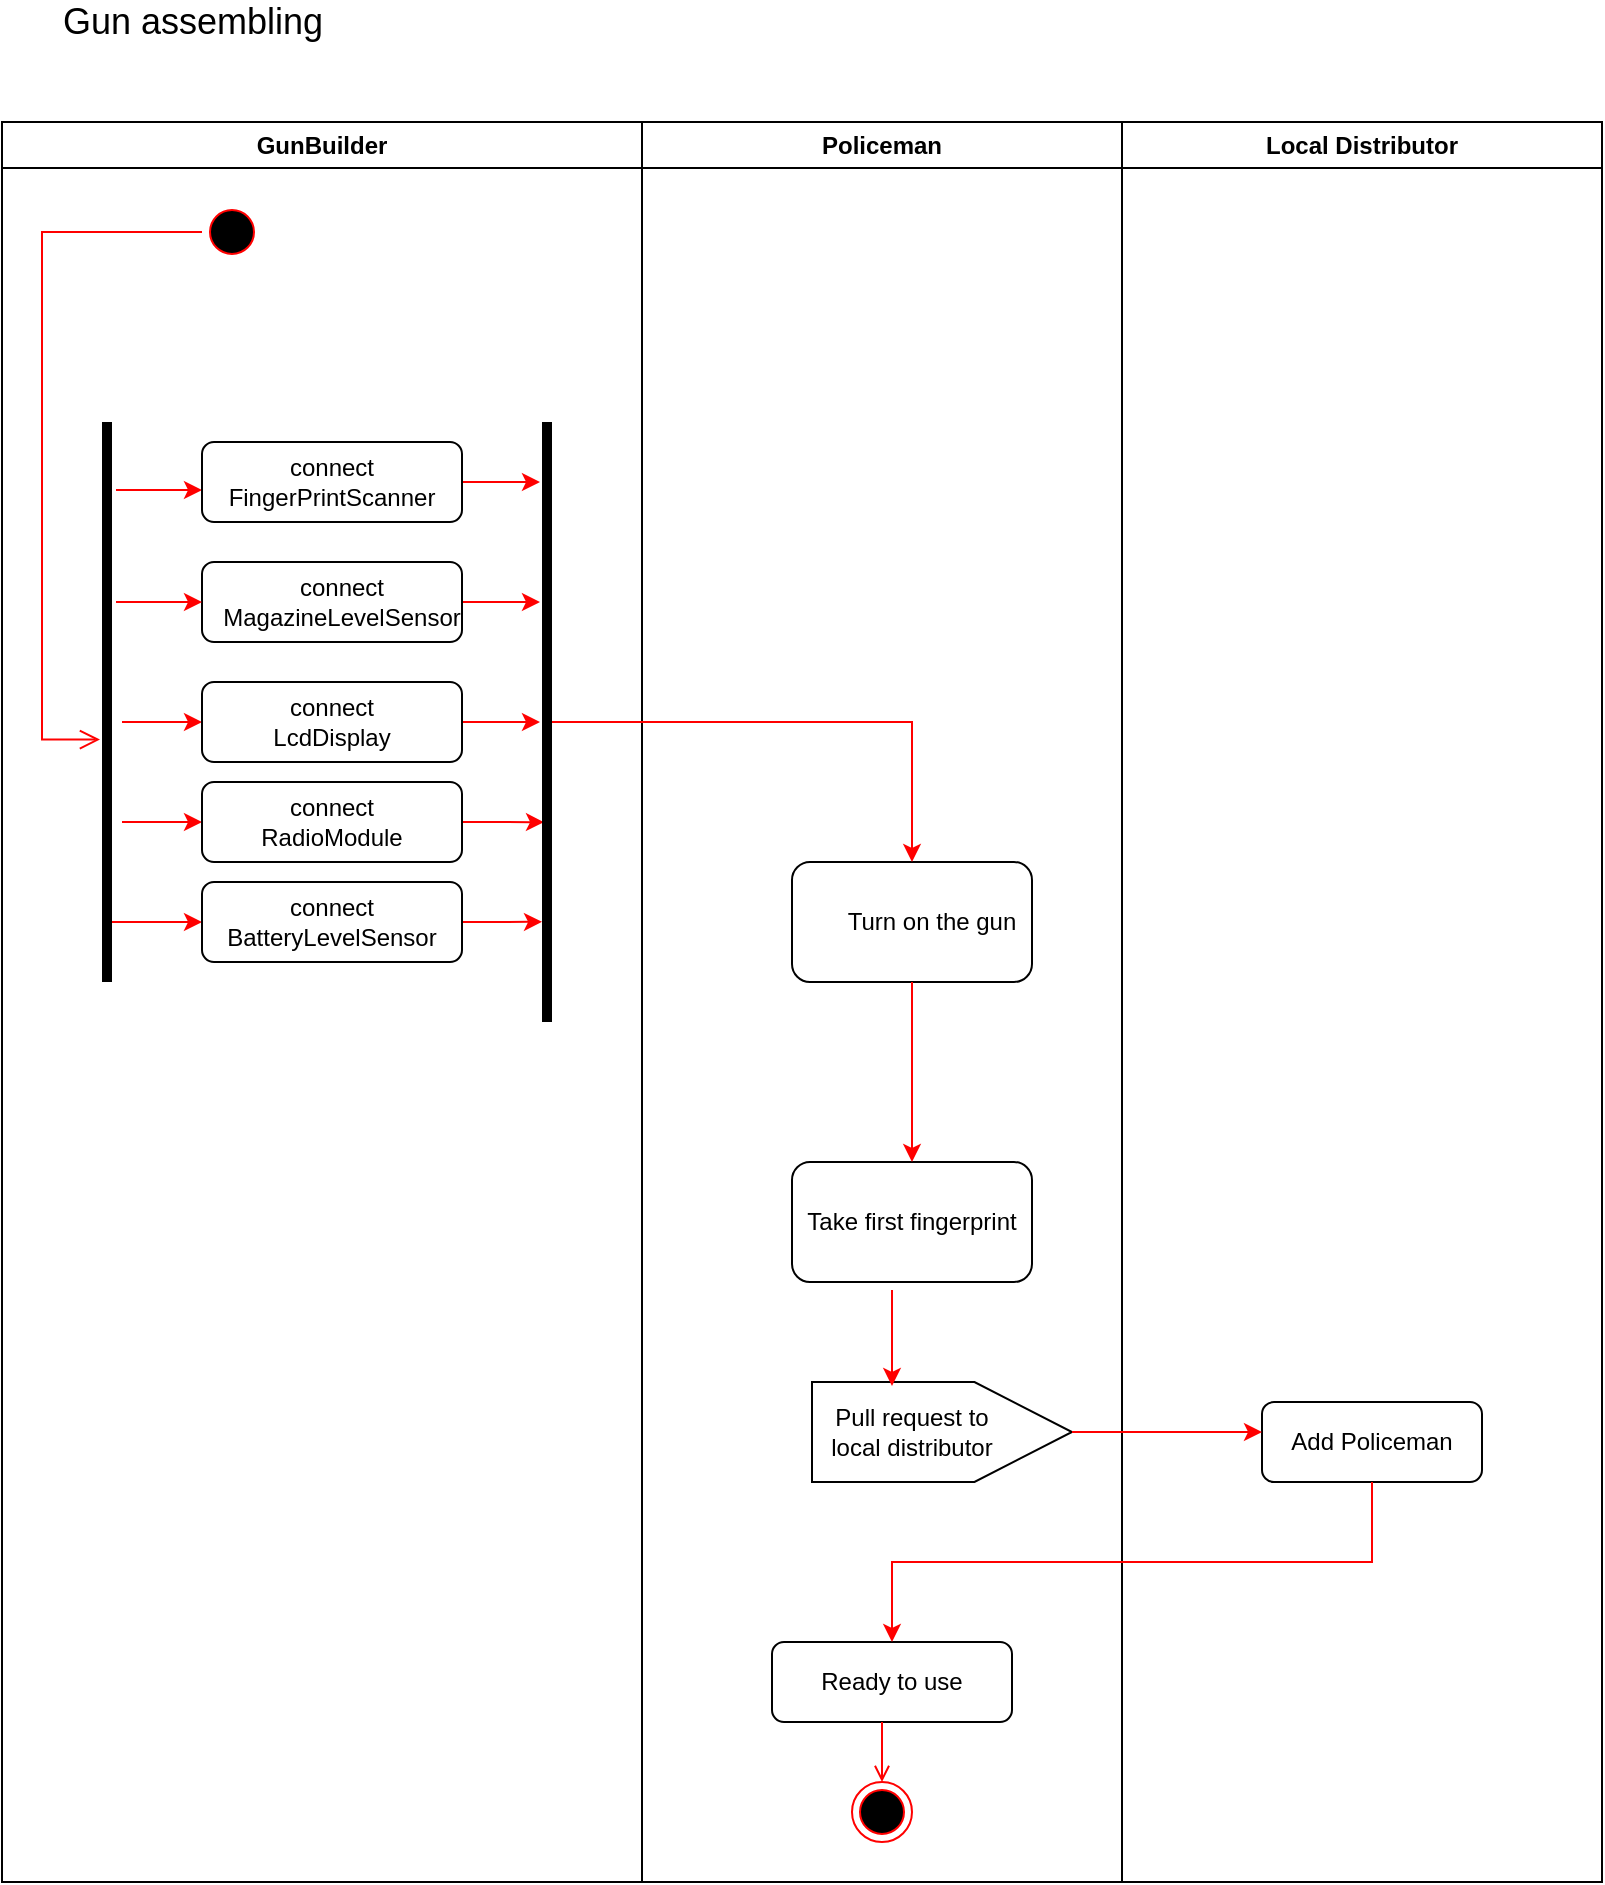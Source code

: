 <mxfile version="13.10.9" type="github">
  <diagram name="Page-1" id="0783ab3e-0a74-02c8-0abd-f7b4e66b4bec">
    <mxGraphModel dx="868" dy="1551" grid="1" gridSize="10" guides="1" tooltips="1" connect="1" arrows="1" fold="1" page="1" pageScale="1" pageWidth="850" pageHeight="1100" background="#ffffff" math="0" shadow="0">
      <root>
        <mxCell id="0" />
        <mxCell id="1" parent="0" />
        <mxCell id="a6HV5OsHGUTdc41z4olO-1" value="GunBuilder" style="swimlane;whiteSpace=wrap" parent="1" vertex="1">
          <mxGeometry x="30" y="-980" width="320" height="880" as="geometry" />
        </mxCell>
        <mxCell id="a6HV5OsHGUTdc41z4olO-2" value="" style="ellipse;shape=startState;fillColor=#000000;strokeColor=#ff0000;" parent="a6HV5OsHGUTdc41z4olO-1" vertex="1">
          <mxGeometry x="100" y="40" width="30" height="30" as="geometry" />
        </mxCell>
        <mxCell id="a6HV5OsHGUTdc41z4olO-3" value="" style="edgeStyle=elbowEdgeStyle;elbow=horizontal;verticalAlign=bottom;endArrow=open;endSize=8;strokeColor=#FF0000;endFill=1;rounded=0;entryX=-0.2;entryY=0.567;entryDx=0;entryDy=0;entryPerimeter=0;" parent="a6HV5OsHGUTdc41z4olO-1" source="a6HV5OsHGUTdc41z4olO-2" target="a6HV5OsHGUTdc41z4olO-39" edge="1">
          <mxGeometry x="100" y="40" as="geometry">
            <mxPoint x="10" y="250" as="targetPoint" />
            <Array as="points">
              <mxPoint x="20" y="170" />
            </Array>
          </mxGeometry>
        </mxCell>
        <mxCell id="a6HV5OsHGUTdc41z4olO-39" value="" style="html=1;points=[];perimeter=orthogonalPerimeter;fillColor=#000000;strokeColor=none;" parent="a6HV5OsHGUTdc41z4olO-1" vertex="1">
          <mxGeometry x="50" y="150" width="5" height="280" as="geometry" />
        </mxCell>
        <mxCell id="a6HV5OsHGUTdc41z4olO-40" value="" style="endArrow=classic;html=1;strokeColor=#FF0000;" parent="a6HV5OsHGUTdc41z4olO-1" edge="1">
          <mxGeometry width="50" height="50" relative="1" as="geometry">
            <mxPoint x="57" y="184" as="sourcePoint" />
            <mxPoint x="100" y="184" as="targetPoint" />
          </mxGeometry>
        </mxCell>
        <mxCell id="a6HV5OsHGUTdc41z4olO-60" style="edgeStyle=orthogonalEdgeStyle;rounded=0;orthogonalLoop=1;jettySize=auto;html=1;entryX=-0.2;entryY=0.1;entryDx=0;entryDy=0;entryPerimeter=0;strokeColor=#FF0000;" parent="a6HV5OsHGUTdc41z4olO-1" source="a6HV5OsHGUTdc41z4olO-41" target="a6HV5OsHGUTdc41z4olO-59" edge="1">
          <mxGeometry relative="1" as="geometry" />
        </mxCell>
        <mxCell id="a6HV5OsHGUTdc41z4olO-41" value="" style="rounded=1;whiteSpace=wrap;html=1;" parent="a6HV5OsHGUTdc41z4olO-1" vertex="1">
          <mxGeometry x="100" y="160" width="130" height="40" as="geometry" />
        </mxCell>
        <mxCell id="a6HV5OsHGUTdc41z4olO-44" value="connect FingerPrintScanner" style="text;html=1;strokeColor=none;fillColor=none;align=center;verticalAlign=middle;whiteSpace=wrap;rounded=0;" parent="a6HV5OsHGUTdc41z4olO-1" vertex="1">
          <mxGeometry x="145" y="170" width="40" height="20" as="geometry" />
        </mxCell>
        <mxCell id="a6HV5OsHGUTdc41z4olO-61" style="edgeStyle=orthogonalEdgeStyle;rounded=0;orthogonalLoop=1;jettySize=auto;html=1;entryX=-0.2;entryY=0.3;entryDx=0;entryDy=0;entryPerimeter=0;strokeColor=#FF0000;" parent="a6HV5OsHGUTdc41z4olO-1" source="a6HV5OsHGUTdc41z4olO-45" target="a6HV5OsHGUTdc41z4olO-59" edge="1">
          <mxGeometry relative="1" as="geometry" />
        </mxCell>
        <mxCell id="a6HV5OsHGUTdc41z4olO-45" value="" style="rounded=1;whiteSpace=wrap;html=1;" parent="a6HV5OsHGUTdc41z4olO-1" vertex="1">
          <mxGeometry x="100" y="220" width="130" height="40" as="geometry" />
        </mxCell>
        <mxCell id="a6HV5OsHGUTdc41z4olO-46" value="connect MagazineLevelSensor" style="text;html=1;strokeColor=none;fillColor=none;align=center;verticalAlign=middle;whiteSpace=wrap;rounded=0;" parent="a6HV5OsHGUTdc41z4olO-1" vertex="1">
          <mxGeometry x="150" y="230" width="40" height="20" as="geometry" />
        </mxCell>
        <mxCell id="a6HV5OsHGUTdc41z4olO-48" value="" style="endArrow=classic;html=1;strokeColor=#FF0000;" parent="a6HV5OsHGUTdc41z4olO-1" edge="1">
          <mxGeometry width="50" height="50" relative="1" as="geometry">
            <mxPoint x="60" y="300" as="sourcePoint" />
            <mxPoint x="100" y="300" as="targetPoint" />
            <Array as="points">
              <mxPoint x="80" y="300" />
            </Array>
          </mxGeometry>
        </mxCell>
        <mxCell id="a6HV5OsHGUTdc41z4olO-62" style="edgeStyle=orthogonalEdgeStyle;rounded=0;orthogonalLoop=1;jettySize=auto;html=1;entryX=-0.2;entryY=0.5;entryDx=0;entryDy=0;entryPerimeter=0;strokeColor=#FF0000;" parent="a6HV5OsHGUTdc41z4olO-1" source="a6HV5OsHGUTdc41z4olO-49" target="a6HV5OsHGUTdc41z4olO-59" edge="1">
          <mxGeometry relative="1" as="geometry" />
        </mxCell>
        <mxCell id="a6HV5OsHGUTdc41z4olO-49" value="" style="rounded=1;whiteSpace=wrap;html=1;" parent="a6HV5OsHGUTdc41z4olO-1" vertex="1">
          <mxGeometry x="100" y="280" width="130" height="40" as="geometry" />
        </mxCell>
        <mxCell id="a6HV5OsHGUTdc41z4olO-50" value="&lt;div&gt;connect &lt;br&gt;&lt;/div&gt;&lt;div&gt;LcdDisplay&lt;br&gt;&lt;/div&gt;" style="text;html=1;strokeColor=none;fillColor=none;align=center;verticalAlign=middle;whiteSpace=wrap;rounded=0;" parent="a6HV5OsHGUTdc41z4olO-1" vertex="1">
          <mxGeometry x="145" y="290" width="40" height="20" as="geometry" />
        </mxCell>
        <mxCell id="a6HV5OsHGUTdc41z4olO-51" value="" style="endArrow=classic;html=1;strokeColor=#FF0000;" parent="a6HV5OsHGUTdc41z4olO-1" edge="1">
          <mxGeometry width="50" height="50" relative="1" as="geometry">
            <mxPoint x="60" y="350" as="sourcePoint" />
            <mxPoint x="100" y="350" as="targetPoint" />
            <Array as="points" />
          </mxGeometry>
        </mxCell>
        <mxCell id="a6HV5OsHGUTdc41z4olO-63" style="edgeStyle=orthogonalEdgeStyle;rounded=0;orthogonalLoop=1;jettySize=auto;html=1;entryX=0.2;entryY=0.667;entryDx=0;entryDy=0;entryPerimeter=0;strokeColor=#FF0000;" parent="a6HV5OsHGUTdc41z4olO-1" source="a6HV5OsHGUTdc41z4olO-52" target="a6HV5OsHGUTdc41z4olO-59" edge="1">
          <mxGeometry relative="1" as="geometry" />
        </mxCell>
        <mxCell id="a6HV5OsHGUTdc41z4olO-52" value="&lt;div&gt;connect &lt;br&gt;&lt;/div&gt;&lt;div&gt;RadioModule&lt;br&gt;&lt;/div&gt;" style="rounded=1;whiteSpace=wrap;html=1;" parent="a6HV5OsHGUTdc41z4olO-1" vertex="1">
          <mxGeometry x="100" y="330" width="130" height="40" as="geometry" />
        </mxCell>
        <mxCell id="a6HV5OsHGUTdc41z4olO-54" value="" style="endArrow=classic;html=1;strokeColor=#FF0000;" parent="a6HV5OsHGUTdc41z4olO-1" edge="1">
          <mxGeometry width="50" height="50" relative="1" as="geometry">
            <mxPoint x="55" y="400" as="sourcePoint" />
            <mxPoint x="100" y="400" as="targetPoint" />
          </mxGeometry>
        </mxCell>
        <mxCell id="a6HV5OsHGUTdc41z4olO-64" style="edgeStyle=orthogonalEdgeStyle;rounded=0;orthogonalLoop=1;jettySize=auto;html=1;entryX=0;entryY=0.833;entryDx=0;entryDy=0;entryPerimeter=0;strokeColor=#FF0000;" parent="a6HV5OsHGUTdc41z4olO-1" source="a6HV5OsHGUTdc41z4olO-56" target="a6HV5OsHGUTdc41z4olO-59" edge="1">
          <mxGeometry relative="1" as="geometry" />
        </mxCell>
        <mxCell id="a6HV5OsHGUTdc41z4olO-56" value="&lt;div&gt;connect &lt;br&gt;&lt;/div&gt;&lt;div&gt;BatteryLevelSensor&lt;br&gt;&lt;/div&gt;" style="rounded=1;whiteSpace=wrap;html=1;" parent="a6HV5OsHGUTdc41z4olO-1" vertex="1">
          <mxGeometry x="100" y="380" width="130" height="40" as="geometry" />
        </mxCell>
        <mxCell id="a6HV5OsHGUTdc41z4olO-59" value="" style="html=1;points=[];perimeter=orthogonalPerimeter;fillColor=#000000;strokeColor=none;" parent="a6HV5OsHGUTdc41z4olO-1" vertex="1">
          <mxGeometry x="270" y="150" width="5" height="300" as="geometry" />
        </mxCell>
        <mxCell id="a6HV5OsHGUTdc41z4olO-10" value="Policeman" style="swimlane;whiteSpace=wrap" parent="1" vertex="1">
          <mxGeometry x="350" y="-980" width="240" height="880" as="geometry" />
        </mxCell>
        <mxCell id="a6HV5OsHGUTdc41z4olO-72" value="Take first fingerprint " style="rounded=1;whiteSpace=wrap;html=1;" parent="a6HV5OsHGUTdc41z4olO-10" vertex="1">
          <mxGeometry x="75" y="520" width="120" height="60" as="geometry" />
        </mxCell>
        <mxCell id="a6HV5OsHGUTdc41z4olO-74" value="" style="shape=offPageConnector;whiteSpace=wrap;html=1;rotation=-90;" parent="a6HV5OsHGUTdc41z4olO-10" vertex="1">
          <mxGeometry x="125" y="590" width="50" height="130" as="geometry" />
        </mxCell>
        <mxCell id="a6HV5OsHGUTdc41z4olO-75" value="Pull request to local distributor" style="text;html=1;strokeColor=none;fillColor=none;align=center;verticalAlign=middle;whiteSpace=wrap;rounded=0;" parent="a6HV5OsHGUTdc41z4olO-10" vertex="1">
          <mxGeometry x="85" y="645" width="100" height="20" as="geometry" />
        </mxCell>
        <mxCell id="a6HV5OsHGUTdc41z4olO-73" style="edgeStyle=orthogonalEdgeStyle;rounded=0;orthogonalLoop=1;jettySize=auto;html=1;strokeColor=#FF0000;" parent="a6HV5OsHGUTdc41z4olO-10" edge="1">
          <mxGeometry relative="1" as="geometry">
            <mxPoint x="125" y="632" as="targetPoint" />
            <mxPoint x="125" y="584" as="sourcePoint" />
          </mxGeometry>
        </mxCell>
        <mxCell id="a6HV5OsHGUTdc41z4olO-83" value="Ready to use" style="rounded=1;whiteSpace=wrap;html=1;" parent="a6HV5OsHGUTdc41z4olO-10" vertex="1">
          <mxGeometry x="65" y="760" width="120" height="40" as="geometry" />
        </mxCell>
        <mxCell id="a6HV5OsHGUTdc41z4olO-33" value="" style="ellipse;shape=endState;fillColor=#000000;strokeColor=#ff0000" parent="a6HV5OsHGUTdc41z4olO-10" vertex="1">
          <mxGeometry x="105" y="830" width="30" height="30" as="geometry" />
        </mxCell>
        <mxCell id="a6HV5OsHGUTdc41z4olO-34" value="" style="endArrow=open;strokeColor=#FF0000;endFill=1;rounded=0" parent="a6HV5OsHGUTdc41z4olO-10" edge="1">
          <mxGeometry relative="1" as="geometry">
            <mxPoint x="120" y="800" as="sourcePoint" />
            <mxPoint x="120" y="830" as="targetPoint" />
          </mxGeometry>
        </mxCell>
        <mxCell id="a6HV5OsHGUTdc41z4olO-69" value="" style="rounded=1;whiteSpace=wrap;html=1;" parent="a6HV5OsHGUTdc41z4olO-10" vertex="1">
          <mxGeometry x="75" y="370" width="120" height="60" as="geometry" />
        </mxCell>
        <mxCell id="a6HV5OsHGUTdc41z4olO-70" value="Turn on the gun" style="text;html=1;strokeColor=none;fillColor=none;align=center;verticalAlign=middle;whiteSpace=wrap;rounded=0;" parent="a6HV5OsHGUTdc41z4olO-10" vertex="1">
          <mxGeometry x="95" y="390" width="100" height="20" as="geometry" />
        </mxCell>
        <mxCell id="a6HV5OsHGUTdc41z4olO-71" style="edgeStyle=orthogonalEdgeStyle;rounded=0;orthogonalLoop=1;jettySize=auto;html=1;strokeColor=#FF0000;exitX=0.5;exitY=1;exitDx=0;exitDy=0;entryX=0.5;entryY=0;entryDx=0;entryDy=0;" parent="a6HV5OsHGUTdc41z4olO-10" source="a6HV5OsHGUTdc41z4olO-69" edge="1" target="a6HV5OsHGUTdc41z4olO-72">
          <mxGeometry relative="1" as="geometry">
            <mxPoint x="70" y="550" as="targetPoint" />
          </mxGeometry>
        </mxCell>
        <mxCell id="a6HV5OsHGUTdc41z4olO-29" value="Local Distributor" style="swimlane;whiteSpace=wrap" parent="1" vertex="1">
          <mxGeometry x="590" y="-980" width="240" height="880" as="geometry" />
        </mxCell>
        <mxCell id="a6HV5OsHGUTdc41z4olO-81" value="Add Policeman" style="rounded=1;whiteSpace=wrap;html=1;" parent="a6HV5OsHGUTdc41z4olO-29" vertex="1">
          <mxGeometry x="70" y="640" width="110" height="40" as="geometry" />
        </mxCell>
        <mxCell id="a6HV5OsHGUTdc41z4olO-43" value="" style="endArrow=classic;html=1;strokeColor=#FF0000;" parent="1" edge="1">
          <mxGeometry width="50" height="50" relative="1" as="geometry">
            <mxPoint x="87" y="-740" as="sourcePoint" />
            <mxPoint x="130" y="-740" as="targetPoint" />
          </mxGeometry>
        </mxCell>
        <mxCell id="a6HV5OsHGUTdc41z4olO-80" value="" style="endArrow=classic;html=1;strokeColor=#FF0000;exitX=0.5;exitY=1;exitDx=0;exitDy=0;" parent="1" source="a6HV5OsHGUTdc41z4olO-74" edge="1">
          <mxGeometry width="50" height="50" relative="1" as="geometry">
            <mxPoint x="570" y="-330" as="sourcePoint" />
            <mxPoint x="660" y="-325" as="targetPoint" />
          </mxGeometry>
        </mxCell>
        <mxCell id="a6HV5OsHGUTdc41z4olO-84" style="edgeStyle=orthogonalEdgeStyle;rounded=0;orthogonalLoop=1;jettySize=auto;html=1;exitX=0.5;exitY=1;exitDx=0;exitDy=0;entryX=0.5;entryY=0;entryDx=0;entryDy=0;strokeColor=#FF0000;" parent="1" source="a6HV5OsHGUTdc41z4olO-81" target="a6HV5OsHGUTdc41z4olO-83" edge="1">
          <mxGeometry relative="1" as="geometry">
            <Array as="points">
              <mxPoint x="715" y="-260" />
              <mxPoint x="475" y="-260" />
            </Array>
          </mxGeometry>
        </mxCell>
        <mxCell id="a6HV5OsHGUTdc41z4olO-85" value="&lt;font style=&quot;font-size: 18px&quot;&gt;Gun assembling&lt;/font&gt;" style="text;html=1;align=center;verticalAlign=middle;resizable=0;points=[];autosize=1;" parent="1" vertex="1">
          <mxGeometry x="50" y="-1040" width="150" height="20" as="geometry" />
        </mxCell>
        <mxCell id="i4ZXG_g-jhPeFtlazNPo-4" style="edgeStyle=orthogonalEdgeStyle;rounded=0;orthogonalLoop=1;jettySize=auto;html=1;entryX=0.5;entryY=0;entryDx=0;entryDy=0;strokeColor=#FF0000;" edge="1" parent="1" source="a6HV5OsHGUTdc41z4olO-59" target="a6HV5OsHGUTdc41z4olO-69">
          <mxGeometry relative="1" as="geometry" />
        </mxCell>
      </root>
    </mxGraphModel>
  </diagram>
</mxfile>
